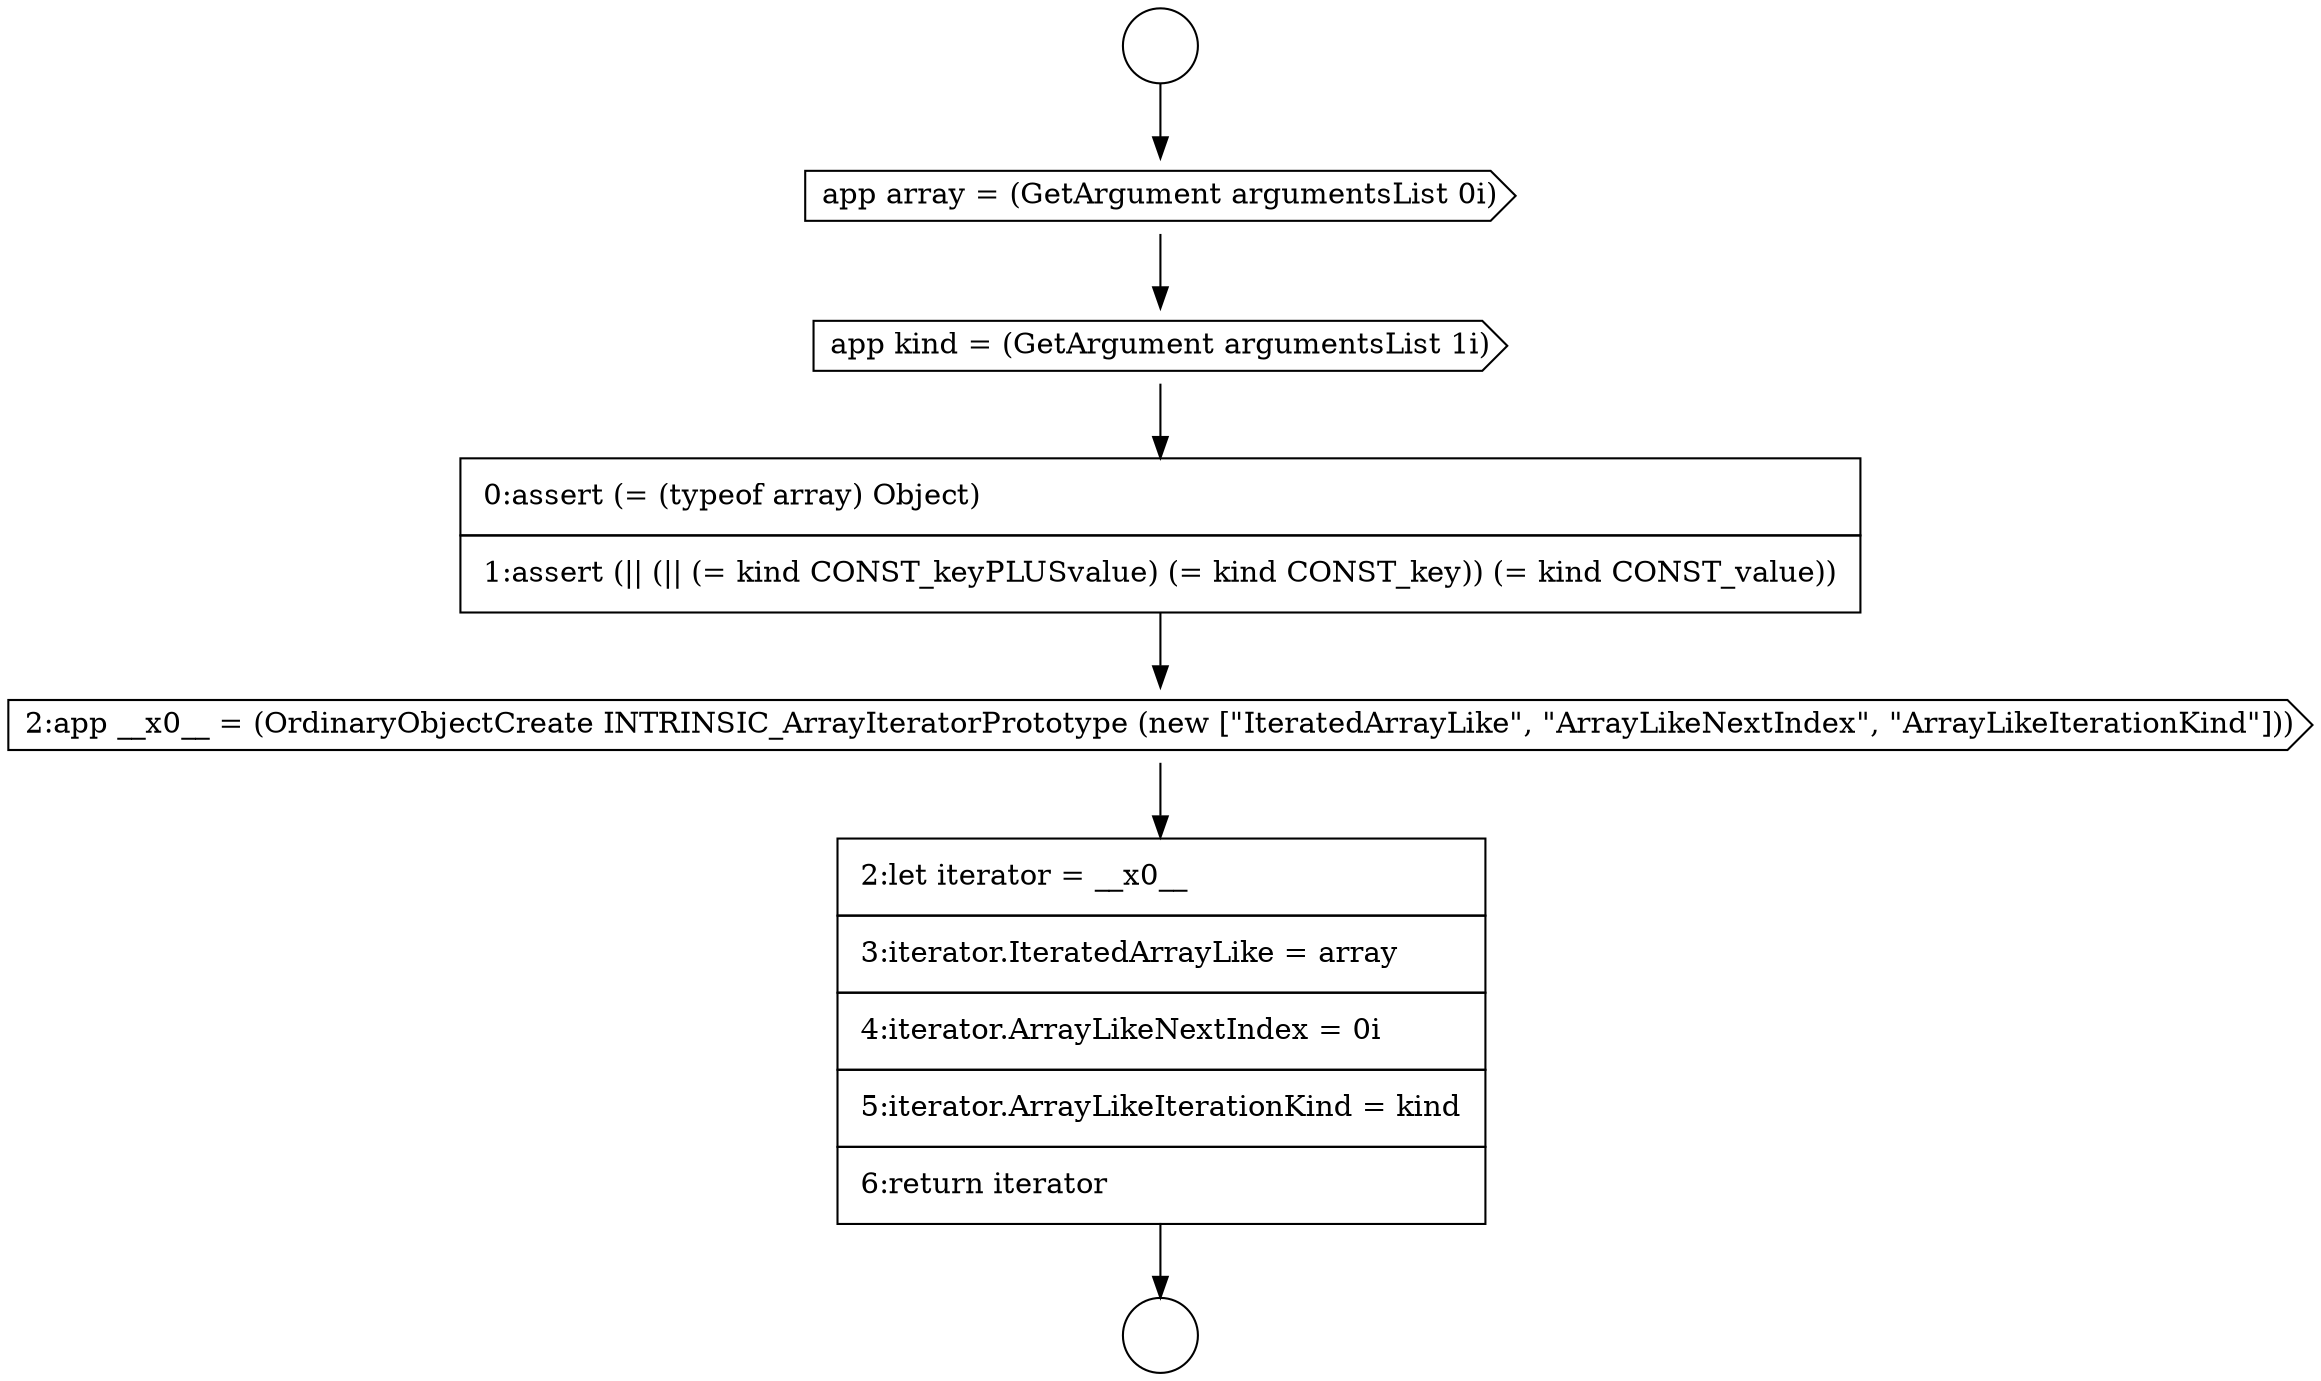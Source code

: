 digraph {
  node0 [shape=circle label=" " color="black" fillcolor="white" style=filled]
  node5 [shape=cds, label=<<font color="black">2:app __x0__ = (OrdinaryObjectCreate INTRINSIC_ArrayIteratorPrototype (new [&quot;IteratedArrayLike&quot;, &quot;ArrayLikeNextIndex&quot;, &quot;ArrayLikeIterationKind&quot;]))</font>> color="black" fillcolor="white" style=filled]
  node1 [shape=circle label=" " color="black" fillcolor="white" style=filled]
  node6 [shape=none, margin=0, label=<<font color="black">
    <table border="0" cellborder="1" cellspacing="0" cellpadding="10">
      <tr><td align="left">2:let iterator = __x0__</td></tr>
      <tr><td align="left">3:iterator.IteratedArrayLike = array</td></tr>
      <tr><td align="left">4:iterator.ArrayLikeNextIndex = 0i</td></tr>
      <tr><td align="left">5:iterator.ArrayLikeIterationKind = kind</td></tr>
      <tr><td align="left">6:return iterator</td></tr>
    </table>
  </font>> color="black" fillcolor="white" style=filled]
  node2 [shape=cds, label=<<font color="black">app array = (GetArgument argumentsList 0i)</font>> color="black" fillcolor="white" style=filled]
  node3 [shape=cds, label=<<font color="black">app kind = (GetArgument argumentsList 1i)</font>> color="black" fillcolor="white" style=filled]
  node4 [shape=none, margin=0, label=<<font color="black">
    <table border="0" cellborder="1" cellspacing="0" cellpadding="10">
      <tr><td align="left">0:assert (= (typeof array) Object)</td></tr>
      <tr><td align="left">1:assert (|| (|| (= kind CONST_keyPLUSvalue) (= kind CONST_key)) (= kind CONST_value))</td></tr>
    </table>
  </font>> color="black" fillcolor="white" style=filled]
  node2 -> node3 [ color="black"]
  node0 -> node2 [ color="black"]
  node4 -> node5 [ color="black"]
  node6 -> node1 [ color="black"]
  node5 -> node6 [ color="black"]
  node3 -> node4 [ color="black"]
}
